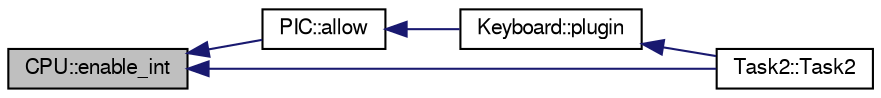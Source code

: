 digraph "CPU::enable_int"
{
  bgcolor="transparent";
  edge [fontname="FreeSans",fontsize="10",labelfontname="FreeSans",labelfontsize="10"];
  node [fontname="FreeSans",fontsize="10",shape=record];
  rankdir="LR";
  Node1 [label="CPU::enable_int",height=0.2,width=0.4,color="black", fillcolor="grey75", style="filled" fontcolor="black"];
  Node1 -> Node2 [dir="back",color="midnightblue",fontsize="10",style="solid",fontname="FreeSans"];
  Node2 [label="PIC::allow",height=0.2,width=0.4,color="black",URL="$classPIC.html#a62ac9996c8ecfca65e2529655050b26b",tooltip="erlaubt einen speziellen Interrupt von der Hardware"];
  Node2 -> Node3 [dir="back",color="midnightblue",fontsize="10",style="solid",fontname="FreeSans"];
  Node3 [label="Keyboard::plugin",height=0.2,width=0.4,color="black",URL="$classKeyboard.html#a6d362a122a7c417ff1a5c60152746d61",tooltip="aktiviert den Interruptmechanismus für die Tastatur"];
  Node3 -> Node4 [dir="back",color="midnightblue",fontsize="10",style="solid",fontname="FreeSans"];
  Node4 [label="Task2::Task2",height=0.2,width=0.4,color="black",URL="$classTask2.html#a4adb42b6119375dfec56808c158dd7dc",tooltip="Default constructor."];
  Node1 -> Node4 [dir="back",color="midnightblue",fontsize="10",style="solid",fontname="FreeSans"];
}

